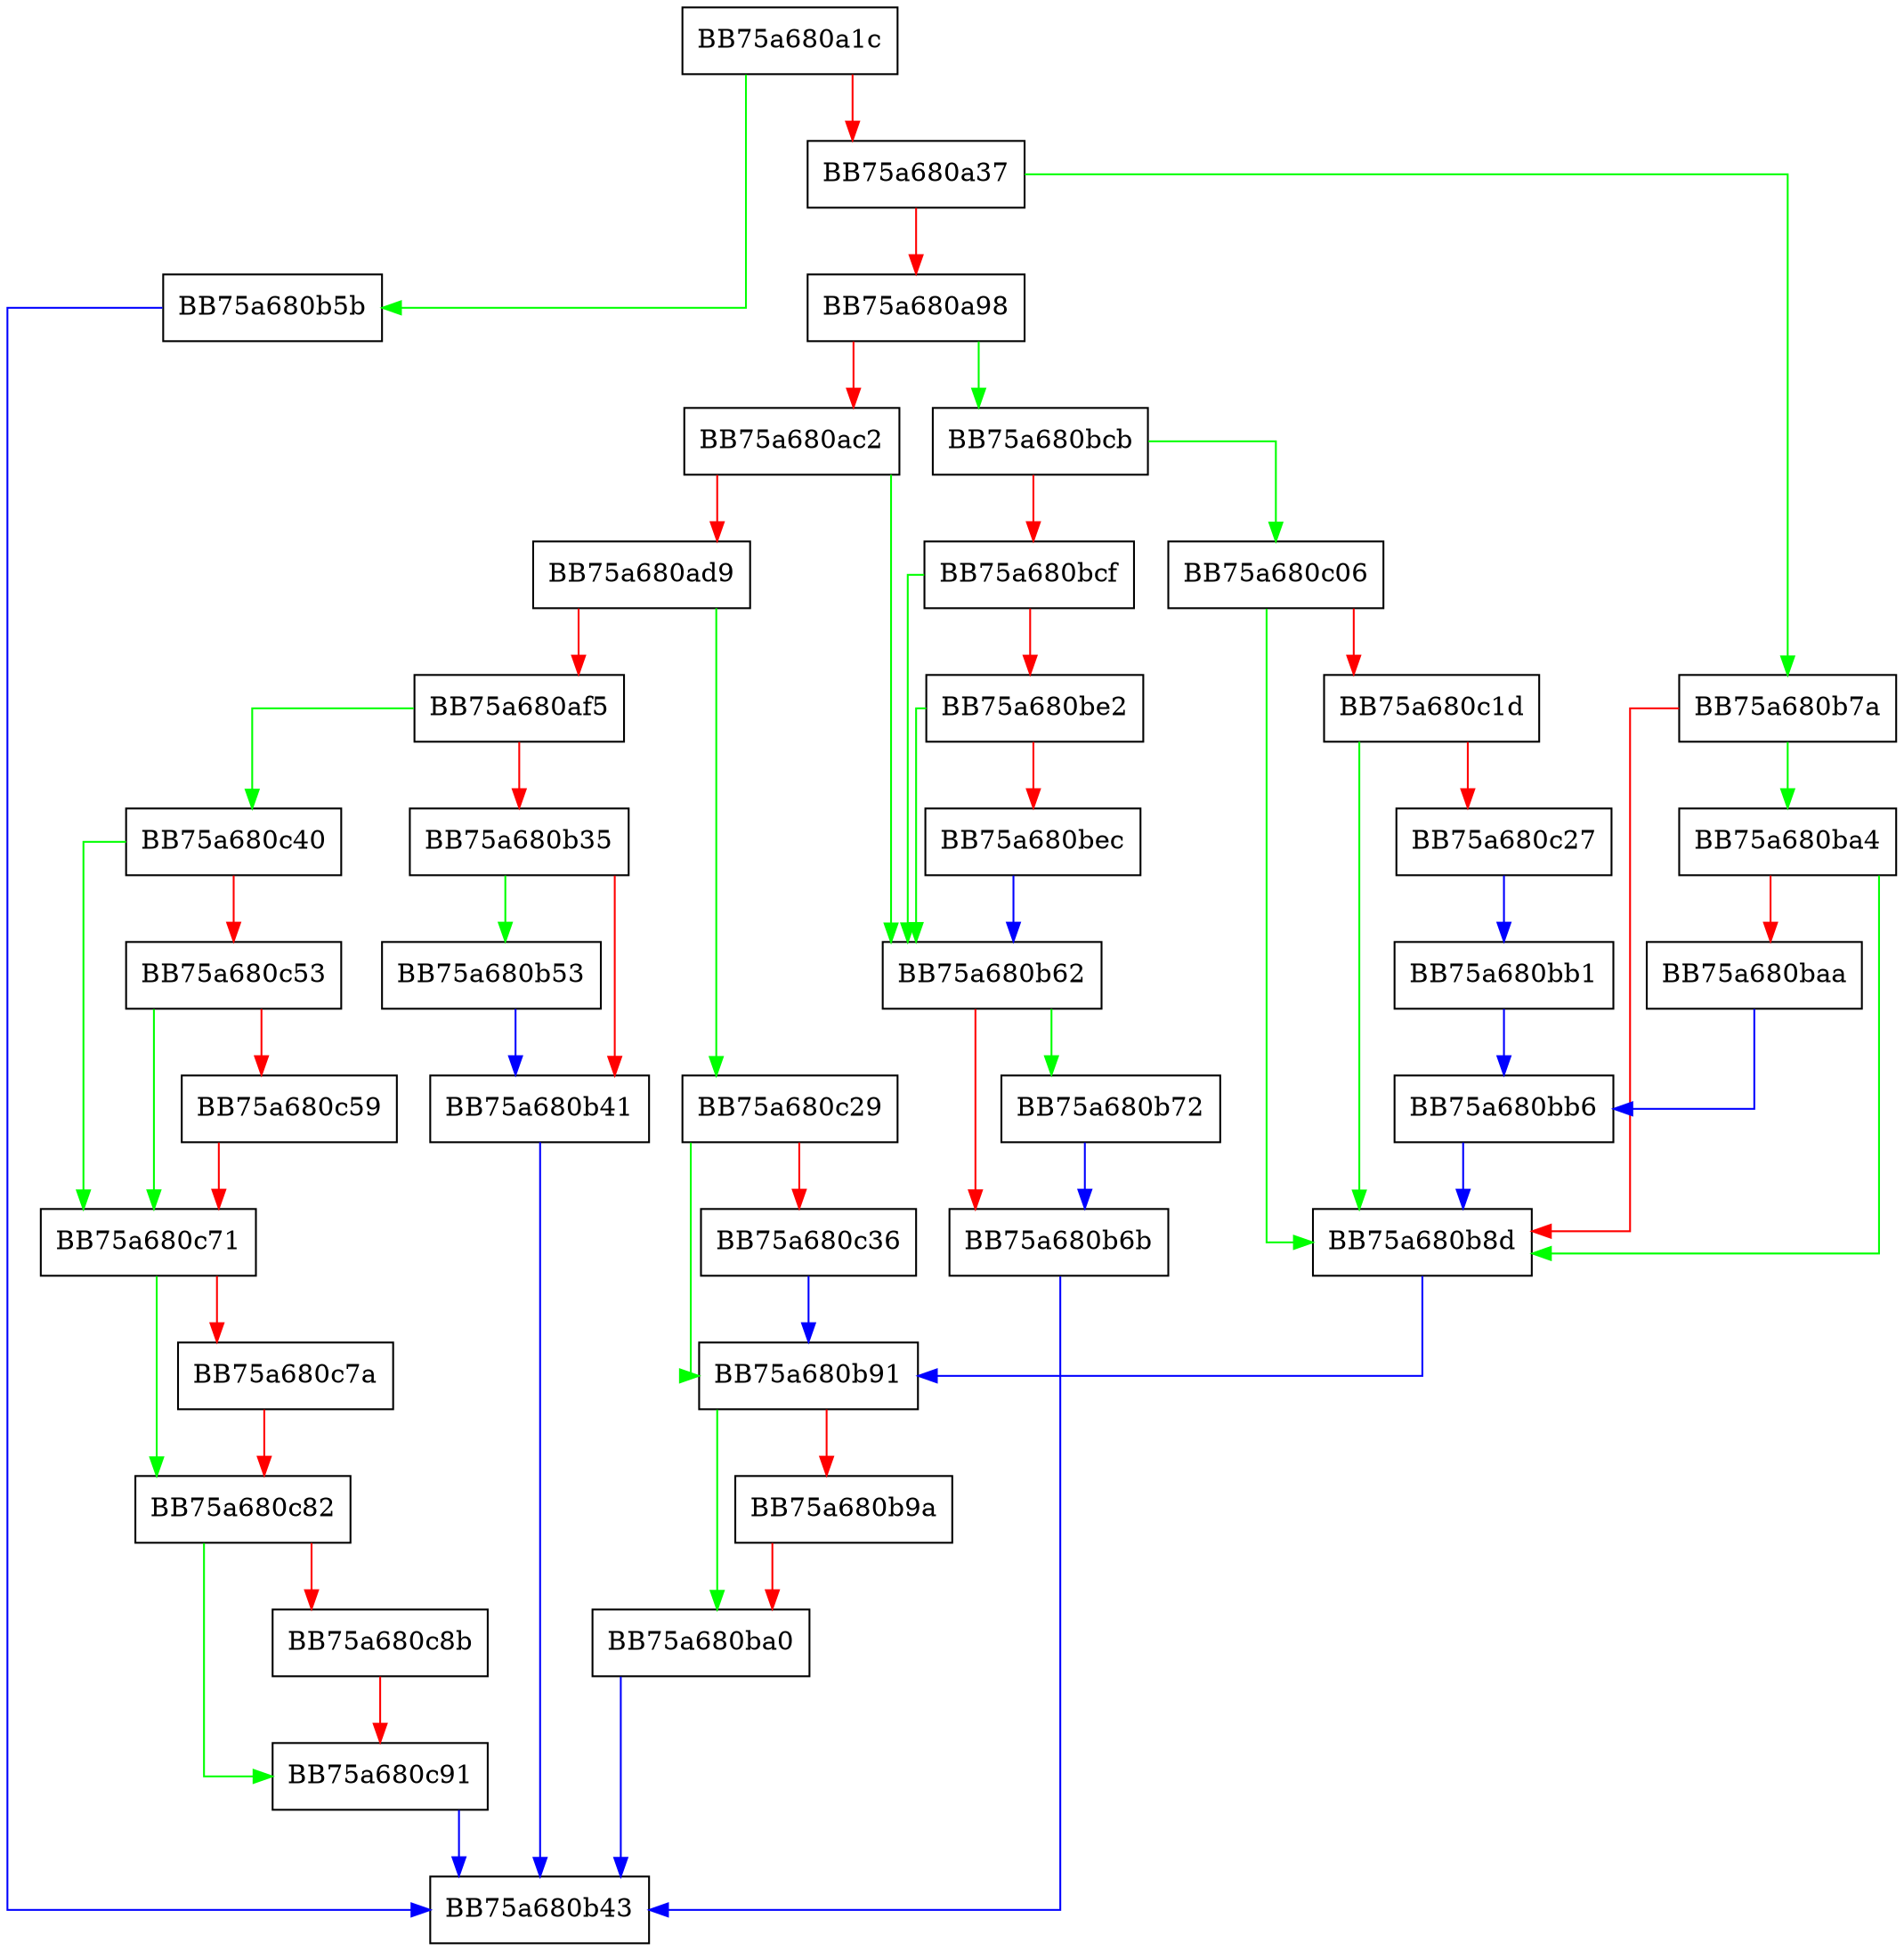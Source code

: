 digraph QuerySymbolicLinkObject {
  node [shape="box"];
  graph [splines=ortho];
  BB75a680a1c -> BB75a680b5b [color="green"];
  BB75a680a1c -> BB75a680a37 [color="red"];
  BB75a680a37 -> BB75a680b7a [color="green"];
  BB75a680a37 -> BB75a680a98 [color="red"];
  BB75a680a98 -> BB75a680bcb [color="green"];
  BB75a680a98 -> BB75a680ac2 [color="red"];
  BB75a680ac2 -> BB75a680b62 [color="green"];
  BB75a680ac2 -> BB75a680ad9 [color="red"];
  BB75a680ad9 -> BB75a680c29 [color="green"];
  BB75a680ad9 -> BB75a680af5 [color="red"];
  BB75a680af5 -> BB75a680c40 [color="green"];
  BB75a680af5 -> BB75a680b35 [color="red"];
  BB75a680b35 -> BB75a680b53 [color="green"];
  BB75a680b35 -> BB75a680b41 [color="red"];
  BB75a680b41 -> BB75a680b43 [color="blue"];
  BB75a680b53 -> BB75a680b41 [color="blue"];
  BB75a680b5b -> BB75a680b43 [color="blue"];
  BB75a680b62 -> BB75a680b72 [color="green"];
  BB75a680b62 -> BB75a680b6b [color="red"];
  BB75a680b6b -> BB75a680b43 [color="blue"];
  BB75a680b72 -> BB75a680b6b [color="blue"];
  BB75a680b7a -> BB75a680ba4 [color="green"];
  BB75a680b7a -> BB75a680b8d [color="red"];
  BB75a680b8d -> BB75a680b91 [color="blue"];
  BB75a680b91 -> BB75a680ba0 [color="green"];
  BB75a680b91 -> BB75a680b9a [color="red"];
  BB75a680b9a -> BB75a680ba0 [color="red"];
  BB75a680ba0 -> BB75a680b43 [color="blue"];
  BB75a680ba4 -> BB75a680b8d [color="green"];
  BB75a680ba4 -> BB75a680baa [color="red"];
  BB75a680baa -> BB75a680bb6 [color="blue"];
  BB75a680bb1 -> BB75a680bb6 [color="blue"];
  BB75a680bb6 -> BB75a680b8d [color="blue"];
  BB75a680bcb -> BB75a680c06 [color="green"];
  BB75a680bcb -> BB75a680bcf [color="red"];
  BB75a680bcf -> BB75a680b62 [color="green"];
  BB75a680bcf -> BB75a680be2 [color="red"];
  BB75a680be2 -> BB75a680b62 [color="green"];
  BB75a680be2 -> BB75a680bec [color="red"];
  BB75a680bec -> BB75a680b62 [color="blue"];
  BB75a680c06 -> BB75a680b8d [color="green"];
  BB75a680c06 -> BB75a680c1d [color="red"];
  BB75a680c1d -> BB75a680b8d [color="green"];
  BB75a680c1d -> BB75a680c27 [color="red"];
  BB75a680c27 -> BB75a680bb1 [color="blue"];
  BB75a680c29 -> BB75a680b91 [color="green"];
  BB75a680c29 -> BB75a680c36 [color="red"];
  BB75a680c36 -> BB75a680b91 [color="blue"];
  BB75a680c40 -> BB75a680c71 [color="green"];
  BB75a680c40 -> BB75a680c53 [color="red"];
  BB75a680c53 -> BB75a680c71 [color="green"];
  BB75a680c53 -> BB75a680c59 [color="red"];
  BB75a680c59 -> BB75a680c71 [color="red"];
  BB75a680c71 -> BB75a680c82 [color="green"];
  BB75a680c71 -> BB75a680c7a [color="red"];
  BB75a680c7a -> BB75a680c82 [color="red"];
  BB75a680c82 -> BB75a680c91 [color="green"];
  BB75a680c82 -> BB75a680c8b [color="red"];
  BB75a680c8b -> BB75a680c91 [color="red"];
  BB75a680c91 -> BB75a680b43 [color="blue"];
}